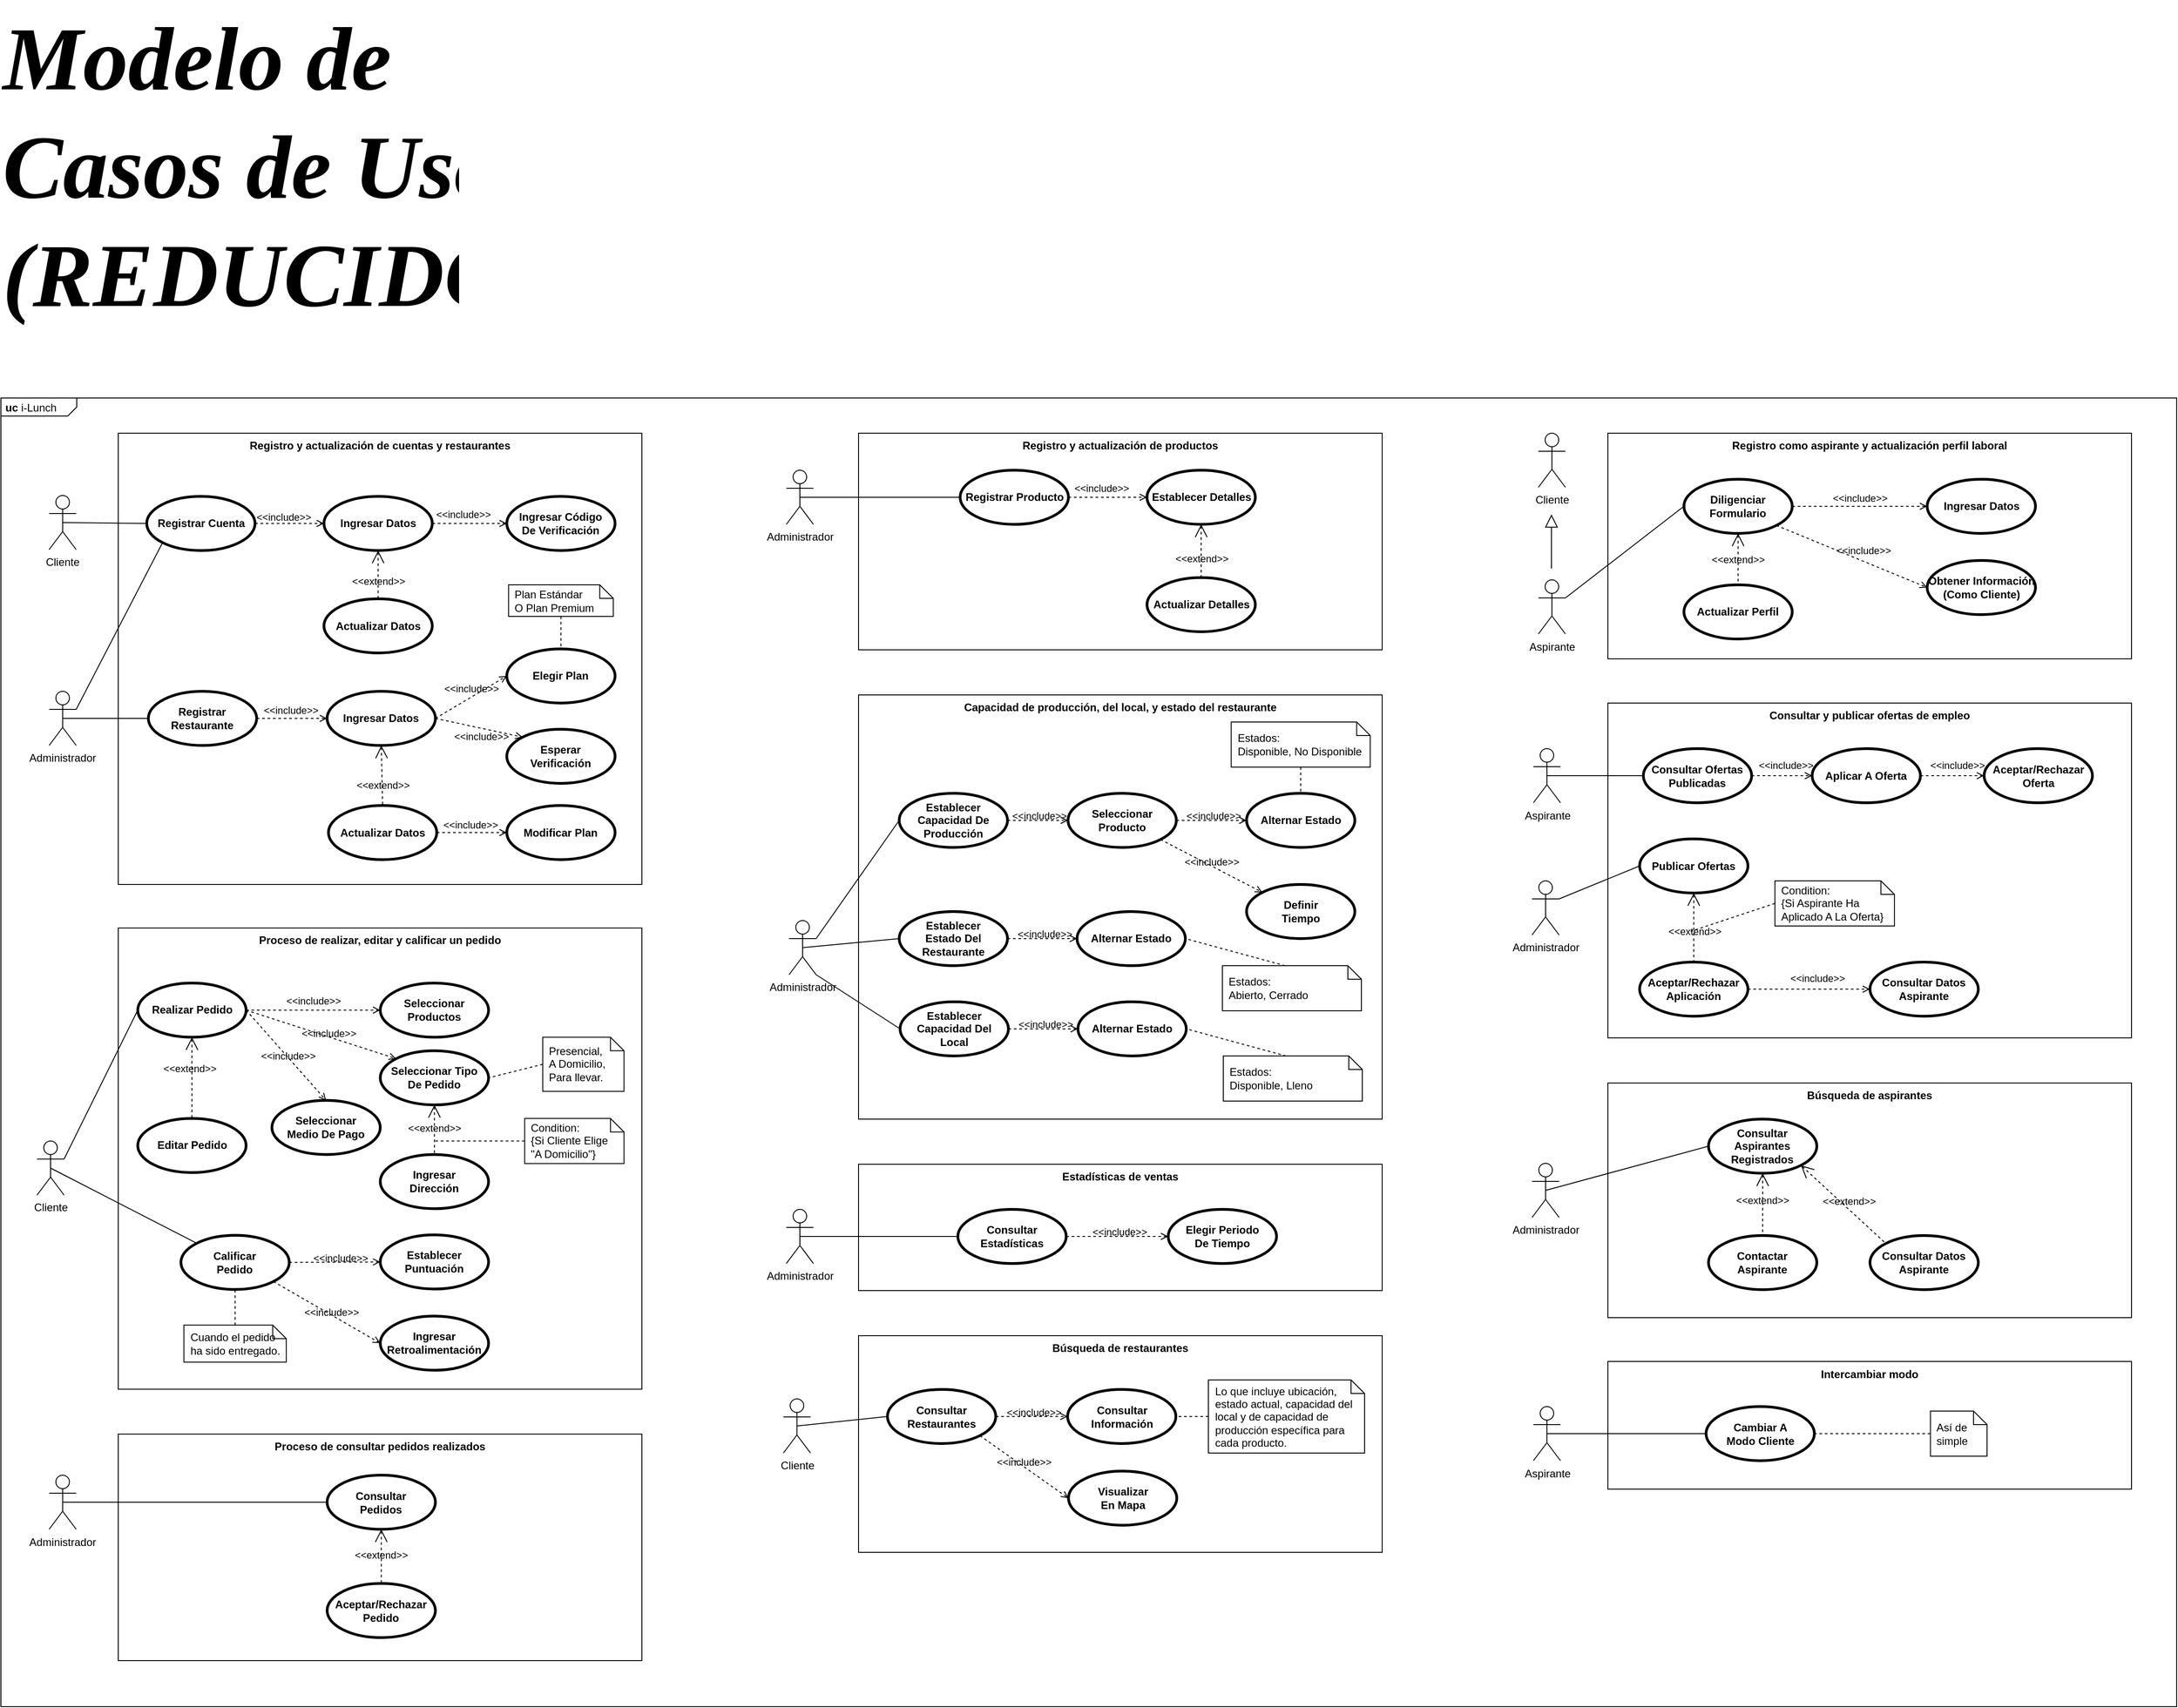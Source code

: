 <mxfile version="14.9.6" type="github">
  <diagram id="1xsWs5C1Qi4gCplDLGIl" name="Page-1">
    <mxGraphModel dx="3325" dy="3357" grid="1" gridSize="10" guides="1" tooltips="1" connect="1" arrows="1" fold="1" page="1" pageScale="1" pageWidth="827" pageHeight="1169" math="0" shadow="0">
      <root>
        <mxCell id="0" />
        <mxCell id="1" parent="0" />
        <mxCell id="-RLH_IuoiYfBiZFLVVhZ-43" value="&lt;p style=&quot;margin: 0px ; margin-top: 4px ; margin-left: 5px ; text-align: left&quot;&gt;&lt;b&gt;uc&lt;/b&gt;&amp;nbsp;i-Lunch&lt;/p&gt;" style="html=1;shape=mxgraph.sysml.package;overflow=fill;labelX=84.57;align=left;spacingLeft=5;verticalAlign=top;spacingTop=-3;" parent="1" vertex="1">
          <mxGeometry x="880" y="-679" width="2410" height="1450" as="geometry" />
        </mxCell>
        <mxCell id="r5rehumyS8rX1PXewX2W-22" value="" style="edgeStyle=none;html=1;endArrow=none;rounded=0;labelBackgroundColor=none;dashed=1;exitX=0;exitY=0.5;entryX=1;entryY=0.5;entryDx=0;entryDy=0;exitDx=0;exitDy=0;exitPerimeter=0;" parent="1" edge="1">
          <mxGeometry relative="1" as="geometry">
            <mxPoint x="2203" y="-95" as="targetPoint" />
            <mxPoint x="2199" y="-190" as="sourcePoint" />
          </mxGeometry>
        </mxCell>
        <mxCell id="-RLH_IuoiYfBiZFLVVhZ-16" value="" style="edgeStyle=none;html=1;endArrow=none;rounded=0;labelBackgroundColor=none;dashed=1;exitX=0;exitY=0.5;entryX=1;entryY=0;entryDx=0;entryDy=0;exitDx=0;exitDy=0;exitPerimeter=0;" parent="1" edge="1">
          <mxGeometry relative="1" as="geometry">
            <mxPoint x="3077.426" y="313.787" as="targetPoint" />
          </mxGeometry>
        </mxCell>
        <mxCell id="-RLH_IuoiYfBiZFLVVhZ-44" value="Registro y actualización de cuentas y restaurantes" style="shape=rect;html=1;verticalAlign=top;fontStyle=1;whiteSpace=wrap;align=center;" parent="1" vertex="1">
          <mxGeometry x="1010" y="-640" width="580" height="500" as="geometry" />
        </mxCell>
        <mxCell id="-RLH_IuoiYfBiZFLVVhZ-45" value="Administrador" style="shape=umlActor;html=1;verticalLabelPosition=bottom;verticalAlign=top;align=center;" parent="1" vertex="1">
          <mxGeometry x="933.41" y="-354" width="30" height="60" as="geometry" />
        </mxCell>
        <mxCell id="-RLH_IuoiYfBiZFLVVhZ-46" value="Registrar Cuenta" style="shape=ellipse;html=1;strokeWidth=3;fontStyle=1;whiteSpace=wrap;align=center;perimeter=ellipsePerimeter;" parent="1" vertex="1">
          <mxGeometry x="1041.5" y="-570" width="120" height="60" as="geometry" />
        </mxCell>
        <mxCell id="-RLH_IuoiYfBiZFLVVhZ-47" value="" style="edgeStyle=none;html=1;endArrow=none;verticalAlign=bottom;exitX=0;exitY=1;exitDx=0;exitDy=0;entryX=1;entryY=0.333;entryDx=0;entryDy=0;entryPerimeter=0;" parent="1" source="-RLH_IuoiYfBiZFLVVhZ-46" target="-RLH_IuoiYfBiZFLVVhZ-45" edge="1">
          <mxGeometry width="160" relative="1" as="geometry">
            <mxPoint x="1179.91" y="-450" as="sourcePoint" />
            <mxPoint x="1339.91" y="-450" as="targetPoint" />
          </mxGeometry>
        </mxCell>
        <mxCell id="-RLH_IuoiYfBiZFLVVhZ-48" value="Ingresar Datos" style="shape=ellipse;html=1;strokeWidth=3;fontStyle=1;whiteSpace=wrap;align=center;perimeter=ellipsePerimeter;" parent="1" vertex="1">
          <mxGeometry x="1237.82" y="-570" width="120" height="60" as="geometry" />
        </mxCell>
        <mxCell id="-RLH_IuoiYfBiZFLVVhZ-64" value="Registrar&lt;br&gt;Restaurante" style="shape=ellipse;html=1;strokeWidth=3;fontStyle=1;whiteSpace=wrap;align=center;perimeter=ellipsePerimeter;" parent="1" vertex="1">
          <mxGeometry x="1043.32" y="-354" width="120" height="60" as="geometry" />
        </mxCell>
        <mxCell id="-RLH_IuoiYfBiZFLVVhZ-81" value="Esperar&lt;br&gt;Verificación" style="shape=ellipse;html=1;strokeWidth=3;fontStyle=1;whiteSpace=wrap;align=center;perimeter=ellipsePerimeter;" parent="1" vertex="1">
          <mxGeometry x="1440.32" y="-312" width="120" height="60" as="geometry" />
        </mxCell>
        <mxCell id="pjJrgI3MQ-hdJMZlSKrB-2" value="&amp;lt;&amp;lt;include&amp;gt;&amp;gt;" style="edgeStyle=none;html=1;endArrow=open;verticalAlign=bottom;dashed=1;labelBackgroundColor=none;entryX=0;entryY=0;entryDx=0;entryDy=0;exitX=1;exitY=0.5;exitDx=0;exitDy=0;" parent="1" source="pjJrgI3MQ-hdJMZlSKrB-65" target="-RLH_IuoiYfBiZFLVVhZ-81" edge="1">
          <mxGeometry x="0.137" y="-18" width="160" relative="1" as="geometry">
            <mxPoint x="1295.94" y="-244" as="sourcePoint" />
            <mxPoint x="1546.32" y="-354" as="targetPoint" />
            <mxPoint as="offset" />
          </mxGeometry>
        </mxCell>
        <mxCell id="pjJrgI3MQ-hdJMZlSKrB-54" value="Ingresar Código&lt;br&gt;De Verificación" style="shape=ellipse;html=1;strokeWidth=3;fontStyle=1;whiteSpace=wrap;align=center;perimeter=ellipsePerimeter;" parent="1" vertex="1">
          <mxGeometry x="1440.32" y="-570" width="120" height="60" as="geometry" />
        </mxCell>
        <mxCell id="pjJrgI3MQ-hdJMZlSKrB-57" value="&amp;lt;&amp;lt;include&amp;gt;&amp;gt;" style="edgeStyle=none;html=1;endArrow=open;verticalAlign=bottom;dashed=1;labelBackgroundColor=none;entryX=0;entryY=0.5;entryDx=0;entryDy=0;exitX=1;exitY=0.5;exitDx=0;exitDy=0;" parent="1" source="-RLH_IuoiYfBiZFLVVhZ-48" target="pjJrgI3MQ-hdJMZlSKrB-54" edge="1">
          <mxGeometry x="-0.175" y="1" width="160" relative="1" as="geometry">
            <mxPoint x="1272.32" y="-441.5" as="sourcePoint" />
            <mxPoint x="1469.7" y="-497.5" as="targetPoint" />
            <mxPoint as="offset" />
          </mxGeometry>
        </mxCell>
        <mxCell id="pjJrgI3MQ-hdJMZlSKrB-58" value="&amp;lt;&amp;lt;include&amp;gt;&amp;gt;" style="edgeStyle=none;html=1;endArrow=open;verticalAlign=bottom;dashed=1;labelBackgroundColor=none;exitX=1;exitY=0.5;exitDx=0;exitDy=0;entryX=0;entryY=0.5;entryDx=0;entryDy=0;" parent="1" source="-RLH_IuoiYfBiZFLVVhZ-46" target="-RLH_IuoiYfBiZFLVVhZ-48" edge="1">
          <mxGeometry x="-0.169" y="-2" width="160" relative="1" as="geometry">
            <mxPoint x="1309.7" y="-497.5" as="sourcePoint" />
            <mxPoint x="1236.32" y="-539.5" as="targetPoint" />
            <mxPoint as="offset" />
          </mxGeometry>
        </mxCell>
        <mxCell id="pjJrgI3MQ-hdJMZlSKrB-65" value="Ingresar Datos" style="shape=ellipse;html=1;strokeWidth=3;fontStyle=1;whiteSpace=wrap;align=center;perimeter=ellipsePerimeter;" parent="1" vertex="1">
          <mxGeometry x="1241.32" y="-354" width="120" height="60" as="geometry" />
        </mxCell>
        <mxCell id="pjJrgI3MQ-hdJMZlSKrB-70" value="&amp;lt;&amp;lt;include&amp;gt;&amp;gt;" style="edgeStyle=none;html=1;endArrow=open;verticalAlign=bottom;dashed=1;labelBackgroundColor=none;entryX=0;entryY=0.5;entryDx=0;entryDy=0;exitX=1;exitY=0.5;exitDx=0;exitDy=0;" parent="1" source="-RLH_IuoiYfBiZFLVVhZ-64" target="pjJrgI3MQ-hdJMZlSKrB-65" edge="1">
          <mxGeometry x="-0.026" width="160" relative="1" as="geometry">
            <mxPoint x="1230.32" y="-314" as="sourcePoint" />
            <mxPoint x="1390.32" y="-314" as="targetPoint" />
            <mxPoint as="offset" />
          </mxGeometry>
        </mxCell>
        <mxCell id="pjJrgI3MQ-hdJMZlSKrB-75" value="Cliente" style="shape=umlActor;html=1;verticalLabelPosition=bottom;verticalAlign=top;align=center;" parent="1" vertex="1">
          <mxGeometry x="933.41" y="-571" width="30" height="60" as="geometry" />
        </mxCell>
        <mxCell id="pjJrgI3MQ-hdJMZlSKrB-76" value="" style="edgeStyle=none;html=1;endArrow=none;verticalAlign=bottom;exitX=0.5;exitY=0.5;exitDx=0;exitDy=0;exitPerimeter=0;entryX=0;entryY=0.5;entryDx=0;entryDy=0;" parent="1" source="pjJrgI3MQ-hdJMZlSKrB-75" target="-RLH_IuoiYfBiZFLVVhZ-46" edge="1">
          <mxGeometry width="160" relative="1" as="geometry">
            <mxPoint x="1139.91" y="-675" as="sourcePoint" />
            <mxPoint x="1299.91" y="-675" as="targetPoint" />
          </mxGeometry>
        </mxCell>
        <mxCell id="FCWuMlHsNswgLRa9BoQ1-27" value="Elegir Plan" style="shape=ellipse;html=1;strokeWidth=3;fontStyle=1;whiteSpace=wrap;align=center;perimeter=ellipsePerimeter;" parent="1" vertex="1">
          <mxGeometry x="1440.32" y="-401" width="120" height="60" as="geometry" />
        </mxCell>
        <mxCell id="FCWuMlHsNswgLRa9BoQ1-28" value="&amp;lt;&amp;lt;include&amp;gt;&amp;gt;" style="edgeStyle=none;html=1;endArrow=open;verticalAlign=bottom;dashed=1;labelBackgroundColor=none;entryX=0;entryY=0.5;entryDx=0;entryDy=0;exitX=1;exitY=0.5;exitDx=0;exitDy=0;" parent="1" source="pjJrgI3MQ-hdJMZlSKrB-65" target="FCWuMlHsNswgLRa9BoQ1-27" edge="1">
          <mxGeometry x="0.013" width="160" relative="1" as="geometry">
            <mxPoint x="1103.32" y="-354" as="sourcePoint" />
            <mxPoint x="1270.476" y="-387.998" as="targetPoint" />
            <mxPoint as="offset" />
          </mxGeometry>
        </mxCell>
        <mxCell id="FCWuMlHsNswgLRa9BoQ1-84" value="Modelo de&lt;br&gt;Casos de Uso &lt;br&gt;(REDUCIDO)" style="text;html=1;align=left;verticalAlign=middle;resizable=0;points=[];autosize=1;strokeColor=none;fontStyle=3;fontFamily=Times New Roman;fontSize=100;horizontal=1;spacing=2;" parent="1" vertex="1">
          <mxGeometry x="880" y="-1120" width="610" height="370" as="geometry" />
        </mxCell>
        <mxCell id="epIXWnxTeOUilMLV-6y4-1" value="Actualizar Datos" style="shape=ellipse;html=1;strokeWidth=3;fontStyle=1;whiteSpace=wrap;align=center;perimeter=ellipsePerimeter;" parent="1" vertex="1">
          <mxGeometry x="1237.82" y="-456.5" width="120" height="60" as="geometry" />
        </mxCell>
        <mxCell id="epIXWnxTeOUilMLV-6y4-2" value="&amp;lt;&amp;lt;extend&amp;gt;&amp;gt;" style="edgeStyle=none;html=1;startArrow=open;endArrow=none;startSize=12;verticalAlign=bottom;dashed=1;labelBackgroundColor=none;entryX=0.5;entryY=0;entryDx=0;entryDy=0;exitX=0.5;exitY=1;exitDx=0;exitDy=0;" parent="1" source="-RLH_IuoiYfBiZFLVVhZ-48" target="epIXWnxTeOUilMLV-6y4-1" edge="1">
          <mxGeometry x="0.589" width="160" relative="1" as="geometry">
            <mxPoint x="2173.32" y="-537.5" as="sourcePoint" />
            <mxPoint x="2173.32" y="-472.5" as="targetPoint" />
            <mxPoint as="offset" />
          </mxGeometry>
        </mxCell>
        <mxCell id="epIXWnxTeOUilMLV-6y4-4" value="" style="edgeStyle=none;html=1;endArrow=none;verticalAlign=bottom;exitX=0;exitY=0.5;exitDx=0;exitDy=0;entryX=0.5;entryY=0.5;entryDx=0;entryDy=0;entryPerimeter=0;" parent="1" source="-RLH_IuoiYfBiZFLVVhZ-64" target="-RLH_IuoiYfBiZFLVVhZ-45" edge="1">
          <mxGeometry width="160" relative="1" as="geometry">
            <mxPoint x="1075.746" y="-688.998" as="sourcePoint" />
            <mxPoint x="953.41" y="-578.5" as="targetPoint" />
          </mxGeometry>
        </mxCell>
        <mxCell id="epIXWnxTeOUilMLV-6y4-5" value="Actualizar Datos" style="shape=ellipse;html=1;strokeWidth=3;fontStyle=1;whiteSpace=wrap;align=center;perimeter=ellipsePerimeter;" parent="1" vertex="1">
          <mxGeometry x="1242.82" y="-227.5" width="120" height="60" as="geometry" />
        </mxCell>
        <mxCell id="epIXWnxTeOUilMLV-6y4-6" value="&amp;lt;&amp;lt;extend&amp;gt;&amp;gt;" style="edgeStyle=none;html=1;startArrow=open;endArrow=none;startSize=12;verticalAlign=bottom;dashed=1;labelBackgroundColor=none;entryX=0.5;entryY=0;entryDx=0;entryDy=0;exitX=0.5;exitY=1;exitDx=0;exitDy=0;" parent="1" source="pjJrgI3MQ-hdJMZlSKrB-65" target="epIXWnxTeOUilMLV-6y4-5" edge="1">
          <mxGeometry x="0.589" width="160" relative="1" as="geometry">
            <mxPoint x="1301.32" y="-294" as="sourcePoint" />
            <mxPoint x="2178.32" y="-243.5" as="targetPoint" />
            <mxPoint as="offset" />
          </mxGeometry>
        </mxCell>
        <mxCell id="epIXWnxTeOUilMLV-6y4-8" value="Modificar Plan" style="shape=ellipse;html=1;strokeWidth=3;fontStyle=1;whiteSpace=wrap;align=center;perimeter=ellipsePerimeter;" parent="1" vertex="1">
          <mxGeometry x="1440.32" y="-227.5" width="120" height="60" as="geometry" />
        </mxCell>
        <mxCell id="epIXWnxTeOUilMLV-6y4-10" value="&amp;lt;&amp;lt;include&amp;gt;&amp;gt;" style="edgeStyle=none;html=1;endArrow=open;verticalAlign=bottom;dashed=1;labelBackgroundColor=none;entryX=0;entryY=0.5;entryDx=0;entryDy=0;exitX=1;exitY=0.5;exitDx=0;exitDy=0;" parent="1" source="epIXWnxTeOUilMLV-6y4-5" target="epIXWnxTeOUilMLV-6y4-8" edge="1">
          <mxGeometry x="-0.026" width="160" relative="1" as="geometry">
            <mxPoint x="1173.32" y="-314" as="sourcePoint" />
            <mxPoint x="1251.32" y="-314" as="targetPoint" />
            <mxPoint as="offset" />
          </mxGeometry>
        </mxCell>
        <mxCell id="epIXWnxTeOUilMLV-6y4-11" value="Plan Estándar&#xa;O Plan Premium" style="shape=note;size=15;spacingLeft=5;align=left;whiteSpace=wrap;" parent="1" vertex="1">
          <mxGeometry x="1442.32" y="-472" width="116" height="35" as="geometry" />
        </mxCell>
        <mxCell id="epIXWnxTeOUilMLV-6y4-12" value="" style="edgeStyle=none;html=1;endArrow=none;rounded=0;labelBackgroundColor=none;dashed=1;exitX=0.5;exitY=1;entryX=0.5;entryY=0;entryDx=0;entryDy=0;exitDx=0;exitDy=0;exitPerimeter=0;" parent="1" source="epIXWnxTeOUilMLV-6y4-11" target="FCWuMlHsNswgLRa9BoQ1-27" edge="1">
          <mxGeometry relative="1" as="geometry">
            <mxPoint x="1629.32" y="-465" as="targetPoint" />
            <mxPoint x="1822.32" y="-256" as="sourcePoint" />
          </mxGeometry>
        </mxCell>
        <mxCell id="r5rehumyS8rX1PXewX2W-2" value="Registro y actualización de productos" style="shape=rect;html=1;verticalAlign=top;fontStyle=1;whiteSpace=wrap;align=center;" parent="1" vertex="1">
          <mxGeometry x="1830" y="-640" width="580" height="240" as="geometry" />
        </mxCell>
        <mxCell id="r5rehumyS8rX1PXewX2W-3" value="Administrador" style="shape=umlActor;html=1;verticalLabelPosition=bottom;verticalAlign=top;align=center;" parent="1" vertex="1">
          <mxGeometry x="1750" y="-599" width="30" height="60" as="geometry" />
        </mxCell>
        <mxCell id="r5rehumyS8rX1PXewX2W-4" value="Registrar Producto" style="shape=ellipse;html=1;strokeWidth=3;fontStyle=1;whiteSpace=wrap;align=center;perimeter=ellipsePerimeter;" parent="1" vertex="1">
          <mxGeometry x="1942.5" y="-599" width="120" height="60" as="geometry" />
        </mxCell>
        <mxCell id="r5rehumyS8rX1PXewX2W-5" value="" style="edgeStyle=none;html=1;endArrow=none;verticalAlign=bottom;exitX=0;exitY=0.5;exitDx=0;exitDy=0;entryX=0.5;entryY=0.5;entryDx=0;entryDy=0;entryPerimeter=0;" parent="1" source="r5rehumyS8rX1PXewX2W-4" target="r5rehumyS8rX1PXewX2W-3" edge="1">
          <mxGeometry width="160" relative="1" as="geometry">
            <mxPoint x="1940" y="-450" as="sourcePoint" />
            <mxPoint x="2100" y="-450" as="targetPoint" />
          </mxGeometry>
        </mxCell>
        <mxCell id="r5rehumyS8rX1PXewX2W-6" value="Establecer Detalles" style="shape=ellipse;html=1;strokeWidth=3;fontStyle=1;whiteSpace=wrap;align=center;perimeter=ellipsePerimeter;" parent="1" vertex="1">
          <mxGeometry x="2149.5" y="-599" width="120" height="60" as="geometry" />
        </mxCell>
        <mxCell id="FCWuMlHsNswgLRa9BoQ1-76" value="Actualizar Detalles" style="shape=ellipse;html=1;strokeWidth=3;fontStyle=1;whiteSpace=wrap;align=center;perimeter=ellipsePerimeter;" parent="1" vertex="1">
          <mxGeometry x="2149.5" y="-480" width="120" height="60" as="geometry" />
        </mxCell>
        <mxCell id="ADFjXsN6Q-H2SL8xFP1V-1" value="&amp;lt;&amp;lt;include&amp;gt;&amp;gt;" style="edgeStyle=none;html=1;endArrow=open;verticalAlign=bottom;dashed=1;labelBackgroundColor=none;entryX=0;entryY=0.5;entryDx=0;entryDy=0;exitX=1;exitY=0.5;exitDx=0;exitDy=0;" parent="1" source="r5rehumyS8rX1PXewX2W-4" target="r5rehumyS8rX1PXewX2W-6" edge="1">
          <mxGeometry x="-0.175" y="1" width="160" relative="1" as="geometry">
            <mxPoint x="1999.5" y="-526.43" as="sourcePoint" />
            <mxPoint x="2070.75" y="-526.43" as="targetPoint" />
            <mxPoint as="offset" />
          </mxGeometry>
        </mxCell>
        <mxCell id="epIXWnxTeOUilMLV-6y4-15" value="&amp;lt;&amp;lt;extend&amp;gt;&amp;gt;" style="edgeStyle=none;html=1;startArrow=open;endArrow=none;startSize=12;verticalAlign=bottom;dashed=1;labelBackgroundColor=none;entryX=0.5;entryY=0;entryDx=0;entryDy=0;exitX=0.5;exitY=1;exitDx=0;exitDy=0;" parent="1" source="r5rehumyS8rX1PXewX2W-6" target="FCWuMlHsNswgLRa9BoQ1-76" edge="1">
          <mxGeometry x="0.589" width="160" relative="1" as="geometry">
            <mxPoint x="2209.5" y="-540" as="sourcePoint" />
            <mxPoint x="1382.0" y="-510" as="targetPoint" />
            <mxPoint as="offset" />
          </mxGeometry>
        </mxCell>
        <mxCell id="-RLH_IuoiYfBiZFLVVhZ-2" value="Proceso de consultar pedidos realizados" style="shape=rect;html=1;verticalAlign=top;fontStyle=1;whiteSpace=wrap;align=center;" parent="1" vertex="1">
          <mxGeometry x="1010" y="469" width="580" height="251" as="geometry" />
        </mxCell>
        <mxCell id="-RLH_IuoiYfBiZFLVVhZ-3" value="Administrador" style="shape=umlActor;html=1;verticalLabelPosition=bottom;verticalAlign=top;align=center;" parent="1" vertex="1">
          <mxGeometry x="933.41" y="514.5" width="30" height="60" as="geometry" />
        </mxCell>
        <mxCell id="-RLH_IuoiYfBiZFLVVhZ-4" value="Consultar&lt;br&gt;Pedidos" style="shape=ellipse;html=1;strokeWidth=3;fontStyle=1;whiteSpace=wrap;align=center;perimeter=ellipsePerimeter;" parent="1" vertex="1">
          <mxGeometry x="1241.32" y="514.5" width="120" height="60" as="geometry" />
        </mxCell>
        <mxCell id="-RLH_IuoiYfBiZFLVVhZ-5" value="" style="edgeStyle=none;html=1;endArrow=none;verticalAlign=bottom;exitX=0;exitY=0.5;exitDx=0;exitDy=0;entryX=0.5;entryY=0.5;entryDx=0;entryDy=0;entryPerimeter=0;" parent="1" source="-RLH_IuoiYfBiZFLVVhZ-4" target="-RLH_IuoiYfBiZFLVVhZ-3" edge="1">
          <mxGeometry width="160" relative="1" as="geometry">
            <mxPoint x="1121.23" y="678.5" as="sourcePoint" />
            <mxPoint x="1281.23" y="678.5" as="targetPoint" />
          </mxGeometry>
        </mxCell>
        <mxCell id="-RLH_IuoiYfBiZFLVVhZ-85" value="Proceso de realizar, editar y calificar un pedido" style="shape=rect;html=1;verticalAlign=top;fontStyle=1;whiteSpace=wrap;align=center;" parent="1" vertex="1">
          <mxGeometry x="1010" y="-91.75" width="580" height="511" as="geometry" />
        </mxCell>
        <mxCell id="-RLH_IuoiYfBiZFLVVhZ-86" value="Cliente" style="shape=umlActor;html=1;verticalLabelPosition=bottom;verticalAlign=top;align=center;" parent="1" vertex="1">
          <mxGeometry x="920" y="144.25" width="30" height="60" as="geometry" />
        </mxCell>
        <mxCell id="-RLH_IuoiYfBiZFLVVhZ-88" value="" style="edgeStyle=none;html=1;endArrow=none;verticalAlign=bottom;exitX=1;exitY=0.333;exitDx=0;exitDy=0;exitPerimeter=0;entryX=0;entryY=0.5;entryDx=0;entryDy=0;" parent="1" source="-RLH_IuoiYfBiZFLVVhZ-86" target="-RLH_IuoiYfBiZFLVVhZ-90" edge="1">
          <mxGeometry width="160" relative="1" as="geometry">
            <mxPoint x="1148" y="119.25" as="sourcePoint" />
            <mxPoint x="1024.41" y="-37.25" as="targetPoint" />
          </mxGeometry>
        </mxCell>
        <mxCell id="-RLH_IuoiYfBiZFLVVhZ-90" value="Realizar Pedido" style="shape=ellipse;html=1;strokeWidth=3;fontStyle=1;whiteSpace=wrap;align=center;perimeter=ellipsePerimeter;" parent="1" vertex="1">
          <mxGeometry x="1031.61" y="-30.75" width="120" height="60" as="geometry" />
        </mxCell>
        <mxCell id="-RLH_IuoiYfBiZFLVVhZ-96" value="Seleccionar&lt;br&gt;Medio De Pago" style="shape=ellipse;html=1;strokeWidth=3;fontStyle=1;whiteSpace=wrap;align=center;perimeter=ellipsePerimeter;" parent="1" vertex="1">
          <mxGeometry x="1180.2" y="99.25" width="120" height="60" as="geometry" />
        </mxCell>
        <mxCell id="-RLH_IuoiYfBiZFLVVhZ-104" value="Seleccionar Tipo&lt;br&gt;De Pedido" style="shape=ellipse;html=1;strokeWidth=3;fontStyle=1;whiteSpace=wrap;align=center;perimeter=ellipsePerimeter;" parent="1" vertex="1">
          <mxGeometry x="1300.2" y="44.25" width="120" height="60" as="geometry" />
        </mxCell>
        <mxCell id="-RLH_IuoiYfBiZFLVVhZ-108" value="Presencial, &#xa;A Domicilio, Para llevar." style="shape=note;size=15;spacingLeft=5;align=left;whiteSpace=wrap;" parent="1" vertex="1">
          <mxGeometry x="1480.2" y="29.25" width="90" height="60" as="geometry" />
        </mxCell>
        <mxCell id="-RLH_IuoiYfBiZFLVVhZ-110" value="" style="edgeStyle=none;html=1;endArrow=none;rounded=0;labelBackgroundColor=none;dashed=1;entryX=1;entryY=0.5;entryDx=0;entryDy=0;exitX=0;exitY=0.5;exitDx=0;exitDy=0;exitPerimeter=0;" parent="1" source="-RLH_IuoiYfBiZFLVVhZ-108" target="-RLH_IuoiYfBiZFLVVhZ-104" edge="1">
          <mxGeometry relative="1" as="geometry">
            <mxPoint x="1258.61" y="-96.25" as="targetPoint" />
            <mxPoint x="1482.2" y="47.5" as="sourcePoint" />
          </mxGeometry>
        </mxCell>
        <mxCell id="-RLH_IuoiYfBiZFLVVhZ-115" value="Ingresar&lt;br&gt;Dirección" style="shape=ellipse;html=1;strokeWidth=3;fontStyle=1;whiteSpace=wrap;align=center;perimeter=ellipsePerimeter;" parent="1" vertex="1">
          <mxGeometry x="1300.2" y="159.25" width="120" height="60" as="geometry" />
        </mxCell>
        <mxCell id="ADFjXsN6Q-H2SL8xFP1V-9" value="&amp;lt;&amp;lt;include&amp;gt;&amp;gt;" style="edgeStyle=none;html=1;endArrow=open;verticalAlign=bottom;dashed=1;labelBackgroundColor=none;exitX=1;exitY=0.5;exitDx=0;exitDy=0;entryX=0.5;entryY=0;entryDx=0;entryDy=0;" parent="1" source="-RLH_IuoiYfBiZFLVVhZ-90" target="-RLH_IuoiYfBiZFLVVhZ-96" edge="1">
          <mxGeometry x="0.12" y="-5" width="160" relative="1" as="geometry">
            <mxPoint x="1096.02" y="109.25" as="sourcePoint" />
            <mxPoint x="1211.61" y="85.75" as="targetPoint" />
            <mxPoint as="offset" />
          </mxGeometry>
        </mxCell>
        <mxCell id="ADFjXsN6Q-H2SL8xFP1V-11" value="&amp;lt;&amp;lt;include&amp;gt;&amp;gt;" style="edgeStyle=none;html=1;endArrow=open;verticalAlign=bottom;dashed=1;labelBackgroundColor=none;entryX=0;entryY=0;entryDx=0;entryDy=0;exitX=1;exitY=0.5;exitDx=0;exitDy=0;" parent="1" source="-RLH_IuoiYfBiZFLVVhZ-90" target="-RLH_IuoiYfBiZFLVVhZ-104" edge="1">
          <mxGeometry x="0.12" y="-5" width="160" relative="1" as="geometry">
            <mxPoint x="1150.2" y="-0.75" as="sourcePoint" />
            <mxPoint x="988.594" y="7.963" as="targetPoint" />
            <mxPoint as="offset" />
          </mxGeometry>
        </mxCell>
        <mxCell id="ADFjXsN6Q-H2SL8xFP1V-12" value="&amp;lt;&amp;lt;extend&amp;gt;&amp;gt;" style="edgeStyle=none;html=1;startArrow=open;endArrow=none;startSize=12;verticalAlign=bottom;dashed=1;labelBackgroundColor=none;entryX=0.5;entryY=0;entryDx=0;entryDy=0;exitX=0.5;exitY=1;exitDx=0;exitDy=0;" parent="1" source="-RLH_IuoiYfBiZFLVVhZ-104" target="-RLH_IuoiYfBiZFLVVhZ-115" edge="1">
          <mxGeometry x="0.313" width="160" relative="1" as="geometry">
            <mxPoint x="1242.61" y="153.75" as="sourcePoint" />
            <mxPoint x="469.61" y="240.5" as="targetPoint" />
            <mxPoint y="-1" as="offset" />
          </mxGeometry>
        </mxCell>
        <mxCell id="ADFjXsN6Q-H2SL8xFP1V-13" value="Condition: &#xa;{Si Cliente Elige &#xa;&quot;A Domicilio&quot;}" style="shape=note;size=15;spacingLeft=5;align=left;whiteSpace=wrap;" parent="1" vertex="1">
          <mxGeometry x="1460.2" y="119.25" width="110" height="50" as="geometry" />
        </mxCell>
        <mxCell id="ADFjXsN6Q-H2SL8xFP1V-14" value="" style="edgeStyle=none;html=1;endArrow=none;rounded=0;labelBackgroundColor=none;dashed=1;exitX=0;exitY=0.5;exitDx=0;exitDy=0;exitPerimeter=0;" parent="1" source="ADFjXsN6Q-H2SL8xFP1V-13" edge="1">
          <mxGeometry relative="1" as="geometry">
            <mxPoint x="1360.2" y="144.25" as="targetPoint" />
          </mxGeometry>
        </mxCell>
        <mxCell id="ADFjXsN6Q-H2SL8xFP1V-15" value="&amp;lt;&amp;lt;include&amp;gt;&amp;gt;" style="edgeStyle=none;html=1;endArrow=open;verticalAlign=bottom;dashed=1;labelBackgroundColor=none;entryX=0;entryY=0.5;entryDx=0;entryDy=0;exitX=1;exitY=0.5;exitDx=0;exitDy=0;" parent="1" source="-RLH_IuoiYfBiZFLVVhZ-90" target="ADFjXsN6Q-H2SL8xFP1V-16" edge="1">
          <mxGeometry x="0.0" width="160" relative="1" as="geometry">
            <mxPoint x="958.446" y="-11.963" as="sourcePoint" />
            <mxPoint x="1007.594" y="-48.537" as="targetPoint" />
            <mxPoint y="-1" as="offset" />
          </mxGeometry>
        </mxCell>
        <mxCell id="ADFjXsN6Q-H2SL8xFP1V-16" value="Seleccionar&lt;br&gt;Productos" style="shape=ellipse;html=1;strokeWidth=3;fontStyle=1;whiteSpace=wrap;align=center;perimeter=ellipsePerimeter;" parent="1" vertex="1">
          <mxGeometry x="1300.2" y="-30.75" width="120" height="60" as="geometry" />
        </mxCell>
        <mxCell id="ADFjXsN6Q-H2SL8xFP1V-54" value="Aceptar/Rechazar&lt;br&gt;Pedido" style="shape=ellipse;html=1;strokeWidth=3;fontStyle=1;whiteSpace=wrap;align=center;perimeter=ellipsePerimeter;" parent="1" vertex="1">
          <mxGeometry x="1241.32" y="634.5" width="120" height="60" as="geometry" />
        </mxCell>
        <mxCell id="ADFjXsN6Q-H2SL8xFP1V-55" value="&amp;lt;&amp;lt;extend&amp;gt;&amp;gt;" style="edgeStyle=none;html=1;startArrow=open;endArrow=none;startSize=12;verticalAlign=bottom;dashed=1;labelBackgroundColor=none;entryX=0.5;entryY=0;entryDx=0;entryDy=0;exitX=0.5;exitY=1;exitDx=0;exitDy=0;" parent="1" source="-RLH_IuoiYfBiZFLVVhZ-4" target="ADFjXsN6Q-H2SL8xFP1V-54" edge="1">
          <mxGeometry x="0.231" width="160" relative="1" as="geometry">
            <mxPoint x="1434.73" y="573" as="sourcePoint" />
            <mxPoint x="1477.73" y="224" as="targetPoint" />
            <mxPoint as="offset" />
          </mxGeometry>
        </mxCell>
        <mxCell id="ADFjXsN6Q-H2SL8xFP1V-58" value="Capacidad de producción, del local, y estado del restaurante" style="shape=rect;html=1;verticalAlign=top;fontStyle=1;whiteSpace=wrap;align=center;" parent="1" vertex="1">
          <mxGeometry x="1830" y="-350" width="580" height="470" as="geometry" />
        </mxCell>
        <mxCell id="ADFjXsN6Q-H2SL8xFP1V-59" value="Administrador" style="shape=umlActor;html=1;verticalLabelPosition=bottom;verticalAlign=top;align=center;" parent="1" vertex="1">
          <mxGeometry x="1753" y="-100" width="30" height="60" as="geometry" />
        </mxCell>
        <mxCell id="ADFjXsN6Q-H2SL8xFP1V-60" value="Establecer&lt;br&gt;Capacidad De&lt;br&gt;Producción" style="shape=ellipse;html=1;strokeWidth=3;fontStyle=1;whiteSpace=wrap;align=center;perimeter=ellipsePerimeter;" parent="1" vertex="1">
          <mxGeometry x="1875" y="-241" width="120" height="60" as="geometry" />
        </mxCell>
        <mxCell id="ADFjXsN6Q-H2SL8xFP1V-61" value="" style="edgeStyle=none;html=1;endArrow=none;verticalAlign=bottom;exitX=0;exitY=0.5;exitDx=0;exitDy=0;entryX=1;entryY=0.333;entryDx=0;entryDy=0;entryPerimeter=0;" parent="1" source="ADFjXsN6Q-H2SL8xFP1V-60" target="ADFjXsN6Q-H2SL8xFP1V-59" edge="1">
          <mxGeometry width="160" relative="1" as="geometry">
            <mxPoint x="1943" y="-129" as="sourcePoint" />
            <mxPoint x="2103" y="-129" as="targetPoint" />
          </mxGeometry>
        </mxCell>
        <mxCell id="ADFjXsN6Q-H2SL8xFP1V-62" value="Seleccionar&lt;br&gt;Producto" style="shape=ellipse;html=1;strokeWidth=3;fontStyle=1;whiteSpace=wrap;align=center;perimeter=ellipsePerimeter;" parent="1" vertex="1">
          <mxGeometry x="2062" y="-241" width="120" height="60" as="geometry" />
        </mxCell>
        <mxCell id="ADFjXsN6Q-H2SL8xFP1V-63" value="&amp;lt;&amp;lt;include&amp;gt;&amp;gt;" style="edgeStyle=none;html=1;endArrow=open;verticalAlign=bottom;dashed=1;labelBackgroundColor=none;exitX=1;exitY=0.5;exitDx=0;exitDy=0;entryX=0;entryY=0.5;entryDx=0;entryDy=0;" parent="1" source="ADFjXsN6Q-H2SL8xFP1V-60" target="ADFjXsN6Q-H2SL8xFP1V-62" edge="1">
          <mxGeometry x="0.022" y="-4" width="160" relative="1" as="geometry">
            <mxPoint x="1987.426" y="-479.787" as="sourcePoint" />
            <mxPoint x="2058" y="-450.0" as="targetPoint" />
            <mxPoint x="1" as="offset" />
          </mxGeometry>
        </mxCell>
        <mxCell id="ADFjXsN6Q-H2SL8xFP1V-64" value="Definir&lt;br&gt;Tiempo" style="shape=ellipse;html=1;strokeWidth=3;fontStyle=1;whiteSpace=wrap;align=center;perimeter=ellipsePerimeter;" parent="1" vertex="1">
          <mxGeometry x="2259.75" y="-140" width="120" height="60" as="geometry" />
        </mxCell>
        <mxCell id="ADFjXsN6Q-H2SL8xFP1V-65" value="&amp;lt;&amp;lt;include&amp;gt;&amp;gt;" style="edgeStyle=none;html=1;endArrow=open;verticalAlign=bottom;dashed=1;labelBackgroundColor=none;exitX=1;exitY=1;exitDx=0;exitDy=0;entryX=0;entryY=0;entryDx=0;entryDy=0;" parent="1" source="ADFjXsN6Q-H2SL8xFP1V-62" target="ADFjXsN6Q-H2SL8xFP1V-64" edge="1">
          <mxGeometry x="0.022" y="-4" width="160" relative="1" as="geometry">
            <mxPoint x="1987.426" y="-479.787" as="sourcePoint" />
            <mxPoint x="2058" y="-450.0" as="targetPoint" />
            <mxPoint x="1" as="offset" />
          </mxGeometry>
        </mxCell>
        <mxCell id="ADFjXsN6Q-H2SL8xFP1V-66" value="Alternar Estado" style="shape=ellipse;html=1;strokeWidth=3;fontStyle=1;whiteSpace=wrap;align=center;perimeter=ellipsePerimeter;" parent="1" vertex="1">
          <mxGeometry x="2259.75" y="-241" width="120" height="60" as="geometry" />
        </mxCell>
        <mxCell id="ADFjXsN6Q-H2SL8xFP1V-67" value="&amp;lt;&amp;lt;include&amp;gt;&amp;gt;" style="edgeStyle=none;html=1;endArrow=open;verticalAlign=bottom;dashed=1;labelBackgroundColor=none;exitX=1;exitY=0.5;exitDx=0;exitDy=0;entryX=0;entryY=0.5;entryDx=0;entryDy=0;" parent="1" source="ADFjXsN6Q-H2SL8xFP1V-62" target="ADFjXsN6Q-H2SL8xFP1V-66" edge="1">
          <mxGeometry x="0.022" y="-4" width="160" relative="1" as="geometry">
            <mxPoint x="2005.0" y="-201" as="sourcePoint" />
            <mxPoint x="2072" y="-201" as="targetPoint" />
            <mxPoint x="1" as="offset" />
          </mxGeometry>
        </mxCell>
        <mxCell id="ADFjXsN6Q-H2SL8xFP1V-68" value="Estados:&#xa;Disponible, No Disponible" style="shape=note;size=15;spacingLeft=5;align=left;whiteSpace=wrap;" parent="1" vertex="1">
          <mxGeometry x="2242.75" y="-320" width="154" height="50" as="geometry" />
        </mxCell>
        <mxCell id="ADFjXsN6Q-H2SL8xFP1V-69" value="" style="edgeStyle=none;html=1;endArrow=none;rounded=0;labelBackgroundColor=none;dashed=1;exitX=0.5;exitY=1;entryX=0.5;entryY=0;entryDx=0;entryDy=0;exitDx=0;exitDy=0;exitPerimeter=0;" parent="1" source="ADFjXsN6Q-H2SL8xFP1V-68" target="ADFjXsN6Q-H2SL8xFP1V-66" edge="1">
          <mxGeometry relative="1" as="geometry">
            <mxPoint x="1820" y="-86" as="targetPoint" />
          </mxGeometry>
        </mxCell>
        <mxCell id="ADFjXsN6Q-H2SL8xFP1V-72" value="Establecer&lt;br&gt;Capacidad Del&lt;br&gt;Local" style="shape=ellipse;html=1;strokeWidth=3;fontStyle=1;whiteSpace=wrap;align=center;perimeter=ellipsePerimeter;" parent="1" vertex="1">
          <mxGeometry x="1876" y="-10" width="120" height="60" as="geometry" />
        </mxCell>
        <mxCell id="ADFjXsN6Q-H2SL8xFP1V-73" value="" style="edgeStyle=none;html=1;endArrow=none;verticalAlign=bottom;exitX=0;exitY=0.5;exitDx=0;exitDy=0;entryX=1;entryY=1;entryDx=0;entryDy=0;entryPerimeter=0;" parent="1" source="ADFjXsN6Q-H2SL8xFP1V-72" target="ADFjXsN6Q-H2SL8xFP1V-59" edge="1">
          <mxGeometry width="160" relative="1" as="geometry">
            <mxPoint x="1943" y="201" as="sourcePoint" />
            <mxPoint x="1768" y="131" as="targetPoint" />
          </mxGeometry>
        </mxCell>
        <mxCell id="ADFjXsN6Q-H2SL8xFP1V-74" value="Alternar Estado" style="shape=ellipse;html=1;strokeWidth=3;fontStyle=1;whiteSpace=wrap;align=center;perimeter=ellipsePerimeter;" parent="1" vertex="1">
          <mxGeometry x="2073" y="-10" width="120" height="60" as="geometry" />
        </mxCell>
        <mxCell id="ADFjXsN6Q-H2SL8xFP1V-75" value="&amp;lt;&amp;lt;include&amp;gt;&amp;gt;" style="edgeStyle=none;html=1;endArrow=open;verticalAlign=bottom;dashed=1;labelBackgroundColor=none;exitX=1;exitY=0.5;exitDx=0;exitDy=0;entryX=0;entryY=0.5;entryDx=0;entryDy=0;" parent="1" source="ADFjXsN6Q-H2SL8xFP1V-72" target="ADFjXsN6Q-H2SL8xFP1V-74" edge="1">
          <mxGeometry x="0.022" y="-4" width="160" relative="1" as="geometry">
            <mxPoint x="1988.426" y="-353.787" as="sourcePoint" />
            <mxPoint x="2059" y="-324.0" as="targetPoint" />
            <mxPoint x="1" as="offset" />
          </mxGeometry>
        </mxCell>
        <mxCell id="ADFjXsN6Q-H2SL8xFP1V-80" value="Estados:&#xa;Disponible, Lleno" style="shape=note;size=15;spacingLeft=5;align=left;whiteSpace=wrap;" parent="1" vertex="1">
          <mxGeometry x="2234" y="50" width="154" height="50" as="geometry" />
        </mxCell>
        <mxCell id="ADFjXsN6Q-H2SL8xFP1V-81" value="" style="edgeStyle=none;html=1;endArrow=none;rounded=0;labelBackgroundColor=none;dashed=1;exitX=0;exitY=0;entryX=1;entryY=0.5;entryDx=0;entryDy=0;exitDx=69.5;exitDy=0;exitPerimeter=0;" parent="1" source="ADFjXsN6Q-H2SL8xFP1V-80" target="ADFjXsN6Q-H2SL8xFP1V-74" edge="1">
          <mxGeometry relative="1" as="geometry">
            <mxPoint x="2080.156" y="56.002" as="targetPoint" />
          </mxGeometry>
        </mxCell>
        <mxCell id="ADFjXsN6Q-H2SL8xFP1V-82" value="Establecer&lt;br&gt;Estado Del&lt;br&gt;Restaurante" style="shape=ellipse;html=1;strokeWidth=3;fontStyle=1;whiteSpace=wrap;align=center;perimeter=ellipsePerimeter;" parent="1" vertex="1">
          <mxGeometry x="1875" y="-110" width="120" height="60" as="geometry" />
        </mxCell>
        <mxCell id="ADFjXsN6Q-H2SL8xFP1V-83" value="Alternar Estado" style="shape=ellipse;html=1;strokeWidth=3;fontStyle=1;whiteSpace=wrap;align=center;perimeter=ellipsePerimeter;" parent="1" vertex="1">
          <mxGeometry x="2072" y="-110" width="120" height="60" as="geometry" />
        </mxCell>
        <mxCell id="ADFjXsN6Q-H2SL8xFP1V-84" value="&amp;lt;&amp;lt;include&amp;gt;&amp;gt;" style="edgeStyle=none;html=1;endArrow=open;verticalAlign=bottom;dashed=1;labelBackgroundColor=none;exitX=1;exitY=0.5;exitDx=0;exitDy=0;entryX=0;entryY=0.5;entryDx=0;entryDy=0;" parent="1" source="ADFjXsN6Q-H2SL8xFP1V-82" target="ADFjXsN6Q-H2SL8xFP1V-83" edge="1">
          <mxGeometry x="0.022" y="-4" width="160" relative="1" as="geometry">
            <mxPoint x="1987.426" y="-453.787" as="sourcePoint" />
            <mxPoint x="2058" y="-424.0" as="targetPoint" />
            <mxPoint x="1" as="offset" />
          </mxGeometry>
        </mxCell>
        <mxCell id="ADFjXsN6Q-H2SL8xFP1V-85" value="Estados:&#xa;Abierto, Cerrado" style="shape=note;size=15;spacingLeft=5;align=left;whiteSpace=wrap;" parent="1" vertex="1">
          <mxGeometry x="2233" y="-50" width="154" height="50" as="geometry" />
        </mxCell>
        <mxCell id="ADFjXsN6Q-H2SL8xFP1V-86" value="" style="edgeStyle=none;html=1;endArrow=none;rounded=0;labelBackgroundColor=none;dashed=1;exitX=0;exitY=0;entryX=1;entryY=0.5;entryDx=0;entryDy=0;exitDx=69.5;exitDy=0;exitPerimeter=0;" parent="1" source="ADFjXsN6Q-H2SL8xFP1V-85" target="ADFjXsN6Q-H2SL8xFP1V-83" edge="1">
          <mxGeometry relative="1" as="geometry">
            <mxPoint x="2079.156" y="-43.998" as="targetPoint" />
          </mxGeometry>
        </mxCell>
        <mxCell id="ADFjXsN6Q-H2SL8xFP1V-87" value="" style="edgeStyle=none;html=1;endArrow=none;verticalAlign=bottom;exitX=0;exitY=0.5;exitDx=0;exitDy=0;entryX=0.5;entryY=0.5;entryDx=0;entryDy=0;entryPerimeter=0;" parent="1" source="ADFjXsN6Q-H2SL8xFP1V-82" target="ADFjXsN6Q-H2SL8xFP1V-59" edge="1">
          <mxGeometry width="160" relative="1" as="geometry">
            <mxPoint x="1885.0" y="195" as="sourcePoint" />
            <mxPoint x="1768" y="131" as="targetPoint" />
          </mxGeometry>
        </mxCell>
        <mxCell id="ADFjXsN6Q-H2SL8xFP1V-92" value="Estadísticas de ventas" style="shape=rect;html=1;verticalAlign=top;fontStyle=1;whiteSpace=wrap;align=center;" parent="1" vertex="1">
          <mxGeometry x="1830" y="170" width="580" height="140" as="geometry" />
        </mxCell>
        <mxCell id="ADFjXsN6Q-H2SL8xFP1V-93" value="Administrador" style="shape=umlActor;html=1;verticalLabelPosition=bottom;verticalAlign=top;align=center;" parent="1" vertex="1">
          <mxGeometry x="1750" y="220" width="30" height="60" as="geometry" />
        </mxCell>
        <mxCell id="ADFjXsN6Q-H2SL8xFP1V-94" value="Consultar&lt;br&gt;Estadísticas" style="shape=ellipse;html=1;strokeWidth=3;fontStyle=1;whiteSpace=wrap;align=center;perimeter=ellipsePerimeter;" parent="1" vertex="1">
          <mxGeometry x="1940" y="220" width="120" height="60" as="geometry" />
        </mxCell>
        <mxCell id="ADFjXsN6Q-H2SL8xFP1V-95" value="" style="edgeStyle=none;html=1;endArrow=none;verticalAlign=bottom;exitX=0;exitY=0.5;exitDx=0;exitDy=0;entryX=0.5;entryY=0.5;entryDx=0;entryDy=0;entryPerimeter=0;" parent="1" source="ADFjXsN6Q-H2SL8xFP1V-94" target="ADFjXsN6Q-H2SL8xFP1V-93" edge="1">
          <mxGeometry width="160" relative="1" as="geometry">
            <mxPoint x="1940" y="320" as="sourcePoint" />
            <mxPoint x="2100" y="320" as="targetPoint" />
          </mxGeometry>
        </mxCell>
        <mxCell id="ADFjXsN6Q-H2SL8xFP1V-97" value="Elegir Periodo&lt;br&gt;De Tiempo" style="shape=ellipse;html=1;strokeWidth=3;fontStyle=1;whiteSpace=wrap;align=center;perimeter=ellipsePerimeter;" parent="1" vertex="1">
          <mxGeometry x="2173" y="220" width="120" height="60" as="geometry" />
        </mxCell>
        <mxCell id="ADFjXsN6Q-H2SL8xFP1V-99" value="&amp;lt;&amp;lt;include&amp;gt;&amp;gt;" style="edgeStyle=none;html=1;endArrow=open;verticalAlign=bottom;dashed=1;labelBackgroundColor=none;exitX=1;exitY=0.5;exitDx=0;exitDy=0;entryX=0;entryY=0.5;entryDx=0;entryDy=0;" parent="1" source="ADFjXsN6Q-H2SL8xFP1V-94" target="ADFjXsN6Q-H2SL8xFP1V-97" edge="1">
          <mxGeometry x="0.022" y="-4" width="160" relative="1" as="geometry">
            <mxPoint x="2046" y="15" as="sourcePoint" />
            <mxPoint x="2123" y="15" as="targetPoint" />
            <mxPoint x="1" as="offset" />
          </mxGeometry>
        </mxCell>
        <mxCell id="ADFjXsN6Q-H2SL8xFP1V-100" value="Búsqueda de restaurantes" style="shape=rect;html=1;verticalAlign=top;fontStyle=1;whiteSpace=wrap;align=center;" parent="1" vertex="1">
          <mxGeometry x="1830" y="360" width="580" height="240" as="geometry" />
        </mxCell>
        <mxCell id="ADFjXsN6Q-H2SL8xFP1V-101" value="Cliente" style="shape=umlActor;html=1;verticalLabelPosition=bottom;verticalAlign=top;align=center;" parent="1" vertex="1">
          <mxGeometry x="1746.75" y="430" width="30" height="60" as="geometry" />
        </mxCell>
        <mxCell id="ADFjXsN6Q-H2SL8xFP1V-102" value="Consultar&lt;br&gt;Restaurantes" style="shape=ellipse;html=1;strokeWidth=3;fontStyle=1;whiteSpace=wrap;align=center;perimeter=ellipsePerimeter;" parent="1" vertex="1">
          <mxGeometry x="1862.0" y="419.5" width="120" height="60" as="geometry" />
        </mxCell>
        <mxCell id="ADFjXsN6Q-H2SL8xFP1V-103" value="" style="edgeStyle=none;html=1;endArrow=none;verticalAlign=bottom;exitX=0;exitY=0.5;exitDx=0;exitDy=0;entryX=0.5;entryY=0.5;entryDx=0;entryDy=0;entryPerimeter=0;" parent="1" source="ADFjXsN6Q-H2SL8xFP1V-102" target="ADFjXsN6Q-H2SL8xFP1V-101" edge="1">
          <mxGeometry width="160" relative="1" as="geometry">
            <mxPoint x="1990.75" y="661" as="sourcePoint" />
            <mxPoint x="2150.75" y="661" as="targetPoint" />
          </mxGeometry>
        </mxCell>
        <mxCell id="ADFjXsN6Q-H2SL8xFP1V-110" value="Consultar&lt;br&gt;Información" style="shape=ellipse;html=1;strokeWidth=3;fontStyle=1;whiteSpace=wrap;align=center;perimeter=ellipsePerimeter;" parent="1" vertex="1">
          <mxGeometry x="2061.5" y="419.5" width="120" height="60" as="geometry" />
        </mxCell>
        <mxCell id="ADFjXsN6Q-H2SL8xFP1V-111" value="&amp;lt;&amp;lt;include&amp;gt;&amp;gt;" style="edgeStyle=none;html=1;endArrow=open;verticalAlign=bottom;dashed=1;labelBackgroundColor=none;exitX=1;exitY=0.5;exitDx=0;exitDy=0;entryX=0;entryY=0.5;entryDx=0;entryDy=0;" parent="1" source="ADFjXsN6Q-H2SL8xFP1V-102" target="ADFjXsN6Q-H2SL8xFP1V-110" edge="1">
          <mxGeometry x="0.022" y="-4" width="160" relative="1" as="geometry">
            <mxPoint x="1992" y="459.5" as="sourcePoint" />
            <mxPoint x="2072" y="459.5" as="targetPoint" />
            <mxPoint x="1" as="offset" />
          </mxGeometry>
        </mxCell>
        <mxCell id="epIXWnxTeOUilMLV-6y4-18" value="Lo que incluye ubicación, estado actual, capacidad del local y de capacidad de producción específica para cada producto." style="shape=note;size=15;spacingLeft=5;align=left;whiteSpace=wrap;" parent="1" vertex="1">
          <mxGeometry x="2217.5" y="409" width="173" height="81" as="geometry" />
        </mxCell>
        <mxCell id="epIXWnxTeOUilMLV-6y4-19" value="" style="edgeStyle=none;html=1;endArrow=none;rounded=0;labelBackgroundColor=none;dashed=1;exitX=0;exitY=0.5;entryX=1;entryY=0.5;entryDx=0;entryDy=0;exitDx=0;exitDy=0;exitPerimeter=0;" parent="1" source="epIXWnxTeOUilMLV-6y4-18" target="ADFjXsN6Q-H2SL8xFP1V-110" edge="1">
          <mxGeometry relative="1" as="geometry">
            <mxPoint x="2172.5" y="374.0" as="targetPoint" />
          </mxGeometry>
        </mxCell>
        <mxCell id="epIXWnxTeOUilMLV-6y4-21" value="Visualizar&lt;br&gt;En Mapa" style="shape=ellipse;html=1;strokeWidth=3;fontStyle=1;whiteSpace=wrap;align=center;perimeter=ellipsePerimeter;" parent="1" vertex="1">
          <mxGeometry x="2062.5" y="510" width="120" height="60" as="geometry" />
        </mxCell>
        <mxCell id="epIXWnxTeOUilMLV-6y4-22" value="&amp;lt;&amp;lt;include&amp;gt;&amp;gt;" style="edgeStyle=none;html=1;endArrow=open;verticalAlign=bottom;dashed=1;labelBackgroundColor=none;exitX=1;exitY=1;exitDx=0;exitDy=0;entryX=0;entryY=0.5;entryDx=0;entryDy=0;" parent="1" source="ADFjXsN6Q-H2SL8xFP1V-102" target="epIXWnxTeOUilMLV-6y4-21" edge="1">
          <mxGeometry x="0.022" y="-4" width="160" relative="1" as="geometry">
            <mxPoint x="1982" y="449.5" as="sourcePoint" />
            <mxPoint x="2122" y="209.5" as="targetPoint" />
            <mxPoint x="1" as="offset" />
          </mxGeometry>
        </mxCell>
        <mxCell id="epIXWnxTeOUilMLV-6y4-23" value="Editar Pedido" style="shape=ellipse;html=1;strokeWidth=3;fontStyle=1;whiteSpace=wrap;align=center;perimeter=ellipsePerimeter;" parent="1" vertex="1">
          <mxGeometry x="1031.61" y="119.25" width="120" height="60" as="geometry" />
        </mxCell>
        <mxCell id="epIXWnxTeOUilMLV-6y4-24" value="&amp;lt;&amp;lt;extend&amp;gt;&amp;gt;" style="edgeStyle=none;html=1;startArrow=open;endArrow=none;startSize=12;verticalAlign=bottom;dashed=1;labelBackgroundColor=none;exitX=0.5;exitY=1;exitDx=0;exitDy=0;entryX=0.5;entryY=0;entryDx=0;entryDy=0;" parent="1" source="-RLH_IuoiYfBiZFLVVhZ-90" target="epIXWnxTeOUilMLV-6y4-23" edge="1">
          <mxGeometry x="-0.017" y="-3" width="160" relative="1" as="geometry">
            <mxPoint x="1317.43" y="125.25" as="sourcePoint" />
            <mxPoint x="1111.61" y="85.75" as="targetPoint" />
            <mxPoint as="offset" />
          </mxGeometry>
        </mxCell>
        <mxCell id="epIXWnxTeOUilMLV-6y4-25" value="Calificar&lt;br&gt;Pedido" style="shape=ellipse;html=1;strokeWidth=3;fontStyle=1;whiteSpace=wrap;align=center;perimeter=ellipsePerimeter;" parent="1" vertex="1">
          <mxGeometry x="1079.41" y="248.75" width="120" height="60" as="geometry" />
        </mxCell>
        <mxCell id="epIXWnxTeOUilMLV-6y4-26" value="Establecer&lt;br&gt;Puntuación" style="shape=ellipse;html=1;strokeWidth=3;fontStyle=1;whiteSpace=wrap;align=center;perimeter=ellipsePerimeter;" parent="1" vertex="1">
          <mxGeometry x="1300.2" y="248.25" width="120" height="60" as="geometry" />
        </mxCell>
        <mxCell id="epIXWnxTeOUilMLV-6y4-27" value="&amp;lt;&amp;lt;include&amp;gt;&amp;gt;" style="edgeStyle=none;html=1;endArrow=open;verticalAlign=bottom;dashed=1;labelBackgroundColor=none;exitX=1;exitY=0.5;exitDx=0;exitDy=0;entryX=0;entryY=0.5;entryDx=0;entryDy=0;" parent="1" source="epIXWnxTeOUilMLV-6y4-25" target="epIXWnxTeOUilMLV-6y4-26" edge="1">
          <mxGeometry x="0.12" y="-5" width="160" relative="1" as="geometry">
            <mxPoint x="1175.036" y="-89.037" as="sourcePoint" />
            <mxPoint x="1215.684" y="-0.963" as="targetPoint" />
            <mxPoint as="offset" />
          </mxGeometry>
        </mxCell>
        <mxCell id="epIXWnxTeOUilMLV-6y4-28" value="Ingresar&lt;br&gt;Retroalimentación" style="shape=ellipse;html=1;strokeWidth=3;fontStyle=1;whiteSpace=wrap;align=center;perimeter=ellipsePerimeter;" parent="1" vertex="1">
          <mxGeometry x="1300.2" y="338.25" width="120" height="60" as="geometry" />
        </mxCell>
        <mxCell id="epIXWnxTeOUilMLV-6y4-29" value="&amp;lt;&amp;lt;include&amp;gt;&amp;gt;" style="edgeStyle=none;html=1;endArrow=open;verticalAlign=bottom;dashed=1;labelBackgroundColor=none;exitX=1;exitY=1;exitDx=0;exitDy=0;entryX=0;entryY=0.5;entryDx=0;entryDy=0;" parent="1" source="epIXWnxTeOUilMLV-6y4-25" target="epIXWnxTeOUilMLV-6y4-28" edge="1">
          <mxGeometry x="0.12" y="-5" width="160" relative="1" as="geometry">
            <mxPoint x="1161.61" y="288.25" as="sourcePoint" />
            <mxPoint x="1261.61" y="288.25" as="targetPoint" />
            <mxPoint as="offset" />
          </mxGeometry>
        </mxCell>
        <mxCell id="epIXWnxTeOUilMLV-6y4-35" value="" style="edgeStyle=none;html=1;endArrow=none;verticalAlign=bottom;exitX=0.5;exitY=0.5;exitDx=0;exitDy=0;exitPerimeter=0;entryX=0;entryY=0;entryDx=0;entryDy=0;" parent="1" source="-RLH_IuoiYfBiZFLVVhZ-86" target="epIXWnxTeOUilMLV-6y4-25" edge="1">
          <mxGeometry width="160" relative="1" as="geometry">
            <mxPoint x="960" y="223.25" as="sourcePoint" />
            <mxPoint x="1035.41" y="9.25" as="targetPoint" />
          </mxGeometry>
        </mxCell>
        <mxCell id="epIXWnxTeOUilMLV-6y4-36" value="Cuando el pedido ha sido entregado." style="shape=note;size=15;spacingLeft=5;align=left;whiteSpace=wrap;" parent="1" vertex="1">
          <mxGeometry x="1082.71" y="348.25" width="113.39" height="41" as="geometry" />
        </mxCell>
        <mxCell id="epIXWnxTeOUilMLV-6y4-37" value="" style="edgeStyle=none;html=1;endArrow=none;rounded=0;labelBackgroundColor=none;dashed=1;exitX=0.5;exitY=0;exitDx=0;exitDy=0;exitPerimeter=0;entryX=0.5;entryY=1;entryDx=0;entryDy=0;" parent="1" source="epIXWnxTeOUilMLV-6y4-36" target="epIXWnxTeOUilMLV-6y4-25" edge="1">
          <mxGeometry relative="1" as="geometry">
            <mxPoint x="1134.41" y="308.75" as="targetPoint" />
          </mxGeometry>
        </mxCell>
        <mxCell id="pjJrgI3MQ-hdJMZlSKrB-4" value="Registro como aspirante y actualización perfil laboral" style="shape=rect;html=1;verticalAlign=top;fontStyle=1;whiteSpace=wrap;align=center;" parent="1" vertex="1">
          <mxGeometry x="2660" y="-640" width="580" height="250" as="geometry" />
        </mxCell>
        <mxCell id="pjJrgI3MQ-hdJMZlSKrB-5" value="Aspirante" style="shape=umlActor;html=1;verticalLabelPosition=bottom;verticalAlign=top;align=center;" parent="1" vertex="1">
          <mxGeometry x="2583" y="-477.5" width="30" height="60" as="geometry" />
        </mxCell>
        <mxCell id="pjJrgI3MQ-hdJMZlSKrB-6" value="Diligenciar Formulario" style="shape=ellipse;html=1;strokeWidth=3;fontStyle=1;whiteSpace=wrap;align=center;perimeter=ellipsePerimeter;" parent="1" vertex="1">
          <mxGeometry x="2744.22" y="-589" width="120" height="60" as="geometry" />
        </mxCell>
        <mxCell id="pjJrgI3MQ-hdJMZlSKrB-7" value="" style="edgeStyle=none;html=1;endArrow=none;verticalAlign=bottom;exitX=0;exitY=0.5;exitDx=0;exitDy=0;entryX=1;entryY=0.333;entryDx=0;entryDy=0;entryPerimeter=0;" parent="1" source="pjJrgI3MQ-hdJMZlSKrB-6" target="pjJrgI3MQ-hdJMZlSKrB-5" edge="1">
          <mxGeometry width="160" relative="1" as="geometry">
            <mxPoint x="2825.5" y="-339" as="sourcePoint" />
            <mxPoint x="2985.5" y="-339" as="targetPoint" />
          </mxGeometry>
        </mxCell>
        <mxCell id="pjJrgI3MQ-hdJMZlSKrB-8" value="Ingresar Datos" style="shape=ellipse;html=1;strokeWidth=3;fontStyle=1;whiteSpace=wrap;align=center;perimeter=ellipsePerimeter;" parent="1" vertex="1">
          <mxGeometry x="3013.66" y="-589" width="120" height="60" as="geometry" />
        </mxCell>
        <mxCell id="pjJrgI3MQ-hdJMZlSKrB-9" value="Obtener Información&lt;br&gt;(Como Cliente)" style="shape=ellipse;html=1;strokeWidth=3;fontStyle=1;whiteSpace=wrap;align=center;perimeter=ellipsePerimeter;" parent="1" vertex="1">
          <mxGeometry x="3013.66" y="-499" width="120" height="60" as="geometry" />
        </mxCell>
        <mxCell id="pjJrgI3MQ-hdJMZlSKrB-12" value="&amp;lt;&amp;lt;include&amp;gt;&amp;gt;" style="edgeStyle=none;html=1;endArrow=open;verticalAlign=bottom;dashed=1;labelBackgroundColor=none;entryX=0;entryY=0.5;entryDx=0;entryDy=0;exitX=1;exitY=0.5;exitDx=0;exitDy=0;" parent="1" source="pjJrgI3MQ-hdJMZlSKrB-6" target="pjJrgI3MQ-hdJMZlSKrB-8" edge="1">
          <mxGeometry x="-0.001" width="160" relative="1" as="geometry">
            <mxPoint x="2861.85" y="-538" as="sourcePoint" />
            <mxPoint x="3021.85" y="-538" as="targetPoint" />
            <mxPoint as="offset" />
          </mxGeometry>
        </mxCell>
        <mxCell id="bsvIS1nWKlQWlNjnibeN-10" value="" style="edgeStyle=none;html=1;endArrow=block;endFill=0;endSize=12;verticalAlign=bottom;" parent="1" edge="1">
          <mxGeometry width="160" relative="1" as="geometry">
            <mxPoint x="2597.5" y="-490" as="sourcePoint" />
            <mxPoint x="2597.5" y="-550" as="targetPoint" />
          </mxGeometry>
        </mxCell>
        <mxCell id="FCWuMlHsNswgLRa9BoQ1-2" value="Consultar y publicar ofertas de empleo" style="shape=rect;html=1;verticalAlign=top;fontStyle=1;whiteSpace=wrap;align=center;" parent="1" vertex="1">
          <mxGeometry x="2660" y="-341" width="580" height="371" as="geometry" />
        </mxCell>
        <mxCell id="FCWuMlHsNswgLRa9BoQ1-3" value="Aspirante" style="shape=umlActor;html=1;verticalLabelPosition=bottom;verticalAlign=top;align=center;" parent="1" vertex="1">
          <mxGeometry x="2577.5" y="-290.5" width="30" height="60" as="geometry" />
        </mxCell>
        <mxCell id="FCWuMlHsNswgLRa9BoQ1-4" value="Aceptar/Rechazar&lt;br&gt;Oferta" style="shape=ellipse;html=1;strokeWidth=3;fontStyle=1;whiteSpace=wrap;align=center;perimeter=ellipsePerimeter;" parent="1" vertex="1">
          <mxGeometry x="3076.74" y="-290.5" width="120" height="60" as="geometry" />
        </mxCell>
        <mxCell id="FCWuMlHsNswgLRa9BoQ1-5" value="" style="edgeStyle=none;html=1;endArrow=none;verticalAlign=bottom;exitX=0;exitY=0.5;exitDx=0;exitDy=0;entryX=0.5;entryY=0.5;entryDx=0;entryDy=0;entryPerimeter=0;" parent="1" source="FCWuMlHsNswgLRa9BoQ1-21" target="FCWuMlHsNswgLRa9BoQ1-3" edge="1">
          <mxGeometry width="160" relative="1" as="geometry">
            <mxPoint x="2820" y="-55.5" as="sourcePoint" />
            <mxPoint x="2980" y="-55.5" as="targetPoint" />
          </mxGeometry>
        </mxCell>
        <mxCell id="FCWuMlHsNswgLRa9BoQ1-6" value="Aplicar A Oferta" style="shape=ellipse;html=1;strokeWidth=3;fontStyle=1;whiteSpace=wrap;align=center;perimeter=ellipsePerimeter;" parent="1" vertex="1">
          <mxGeometry x="2886.22" y="-290.5" width="120" height="60" as="geometry" />
        </mxCell>
        <mxCell id="FCWuMlHsNswgLRa9BoQ1-12" value="&amp;lt;&amp;lt;include&amp;gt;&amp;gt;" style="edgeStyle=none;html=1;endArrow=open;verticalAlign=bottom;dashed=1;labelBackgroundColor=none;entryX=0;entryY=0.5;entryDx=0;entryDy=0;exitX=1;exitY=1;exitDx=0;exitDy=0;" parent="1" source="pjJrgI3MQ-hdJMZlSKrB-6" target="pjJrgI3MQ-hdJMZlSKrB-9" edge="1">
          <mxGeometry x="0.142" y="3" width="160" relative="1" as="geometry">
            <mxPoint x="2969.006" y="-496.998" as="sourcePoint" />
            <mxPoint x="2884.694" y="-469.002" as="targetPoint" />
            <mxPoint as="offset" />
          </mxGeometry>
        </mxCell>
        <mxCell id="FCWuMlHsNswgLRa9BoQ1-21" value="Consultar Ofertas&lt;br&gt;Publicadas" style="shape=ellipse;html=1;strokeWidth=3;fontStyle=1;whiteSpace=wrap;align=center;perimeter=ellipsePerimeter;" parent="1" vertex="1">
          <mxGeometry x="2699.26" y="-290.5" width="120" height="60" as="geometry" />
        </mxCell>
        <mxCell id="FCWuMlHsNswgLRa9BoQ1-24" value="Administrador" style="shape=umlActor;html=1;verticalLabelPosition=bottom;verticalAlign=top;align=center;" parent="1" vertex="1">
          <mxGeometry x="2576" y="-144" width="30" height="60" as="geometry" />
        </mxCell>
        <mxCell id="FCWuMlHsNswgLRa9BoQ1-25" value="Publicar Ofertas" style="shape=ellipse;html=1;strokeWidth=3;fontStyle=1;whiteSpace=wrap;align=center;perimeter=ellipsePerimeter;" parent="1" vertex="1">
          <mxGeometry x="2695.15" y="-190.5" width="120" height="60" as="geometry" />
        </mxCell>
        <mxCell id="FCWuMlHsNswgLRa9BoQ1-26" value="" style="edgeStyle=none;html=1;endArrow=none;verticalAlign=bottom;exitX=0;exitY=0.5;exitDx=0;exitDy=0;entryX=1;entryY=0.333;entryDx=0;entryDy=0;entryPerimeter=0;" parent="1" source="FCWuMlHsNswgLRa9BoQ1-25" target="FCWuMlHsNswgLRa9BoQ1-24" edge="1">
          <mxGeometry width="160" relative="1" as="geometry">
            <mxPoint x="2744.31" y="-193" as="sourcePoint" />
            <mxPoint x="2602.5" y="-193" as="targetPoint" />
          </mxGeometry>
        </mxCell>
        <mxCell id="FCWuMlHsNswgLRa9BoQ1-33" value="Actualizar Perfil" style="shape=ellipse;html=1;strokeWidth=3;fontStyle=1;whiteSpace=wrap;align=center;perimeter=ellipsePerimeter;" parent="1" vertex="1">
          <mxGeometry x="2744.22" y="-472" width="120" height="60" as="geometry" />
        </mxCell>
        <mxCell id="FCWuMlHsNswgLRa9BoQ1-35" value="&amp;lt;&amp;lt;extend&amp;gt;&amp;gt;" style="edgeStyle=none;html=1;startArrow=open;endArrow=none;startSize=12;verticalAlign=bottom;dashed=1;labelBackgroundColor=none;entryX=0.5;entryY=0;entryDx=0;entryDy=0;exitX=0.5;exitY=1;exitDx=0;exitDy=0;" parent="1" source="pjJrgI3MQ-hdJMZlSKrB-6" target="FCWuMlHsNswgLRa9BoQ1-33" edge="1">
          <mxGeometry x="0.333" width="160" relative="1" as="geometry">
            <mxPoint x="2799.47" y="-548" as="sourcePoint" />
            <mxPoint x="2951.85" y="-558" as="targetPoint" />
            <mxPoint as="offset" />
          </mxGeometry>
        </mxCell>
        <mxCell id="FCWuMlHsNswgLRa9BoQ1-37" value="Aceptar/Rechazar&lt;br&gt;Aplicación" style="shape=ellipse;html=1;strokeWidth=3;fontStyle=1;whiteSpace=wrap;align=center;perimeter=ellipsePerimeter;" parent="1" vertex="1">
          <mxGeometry x="2695.15" y="-54" width="120" height="60" as="geometry" />
        </mxCell>
        <mxCell id="FCWuMlHsNswgLRa9BoQ1-38" value="&amp;lt;&amp;lt;extend&amp;gt;&amp;gt;" style="edgeStyle=none;html=1;startArrow=open;endArrow=none;startSize=12;verticalAlign=bottom;dashed=1;labelBackgroundColor=none;entryX=0.5;entryY=0;entryDx=0;entryDy=0;exitX=0.5;exitY=1;exitDx=0;exitDy=0;" parent="1" source="FCWuMlHsNswgLRa9BoQ1-25" target="FCWuMlHsNswgLRa9BoQ1-37" edge="1">
          <mxGeometry x="0.323" y="1" width="160" relative="1" as="geometry">
            <mxPoint x="2805.26" y="-143" as="sourcePoint" />
            <mxPoint x="2962.89" y="-324" as="targetPoint" />
            <mxPoint y="1" as="offset" />
            <Array as="points" />
          </mxGeometry>
        </mxCell>
        <mxCell id="FCWuMlHsNswgLRa9BoQ1-39" value="Condition: &#xa;{Si Aspirante Ha Aplicado A La Oferta}" style="shape=note;size=15;spacingLeft=5;align=left;whiteSpace=wrap;" parent="1" vertex="1">
          <mxGeometry x="2845.03" y="-144" width="132.38" height="50" as="geometry" />
        </mxCell>
        <mxCell id="FCWuMlHsNswgLRa9BoQ1-40" value="" style="edgeStyle=none;html=1;endArrow=none;rounded=0;labelBackgroundColor=none;dashed=1;exitX=0;exitY=0.5;exitDx=0;exitDy=0;exitPerimeter=0;" parent="1" source="FCWuMlHsNswgLRa9BoQ1-39" edge="1">
          <mxGeometry relative="1" as="geometry">
            <mxPoint x="2751.68" y="-88" as="targetPoint" />
            <mxPoint x="2882.68" y="47" as="sourcePoint" />
          </mxGeometry>
        </mxCell>
        <mxCell id="FCWuMlHsNswgLRa9BoQ1-42" value="Administrador" style="shape=umlActor;html=1;verticalLabelPosition=bottom;verticalAlign=top;align=center;" parent="1" vertex="1">
          <mxGeometry x="2576" y="169" width="30" height="60" as="geometry" />
        </mxCell>
        <mxCell id="FCWuMlHsNswgLRa9BoQ1-43" value="&amp;lt;&amp;lt;include&amp;gt;&amp;gt;" style="edgeStyle=none;html=1;endArrow=open;verticalAlign=bottom;dashed=1;labelBackgroundColor=none;entryX=0;entryY=0.5;entryDx=0;entryDy=0;exitX=1;exitY=0.5;exitDx=0;exitDy=0;" parent="1" source="FCWuMlHsNswgLRa9BoQ1-37" target="FCWuMlHsNswgLRa9BoQ1-44" edge="1">
          <mxGeometry x="0.142" y="3" width="160" relative="1" as="geometry">
            <mxPoint x="2951.79" y="-53.0" as="sourcePoint" />
            <mxPoint x="3171.79" y="-53.0" as="targetPoint" />
            <mxPoint as="offset" />
          </mxGeometry>
        </mxCell>
        <mxCell id="FCWuMlHsNswgLRa9BoQ1-44" value="Consultar Datos&lt;br&gt;Aspirante" style="shape=ellipse;html=1;strokeWidth=3;fontStyle=1;whiteSpace=wrap;align=center;perimeter=ellipsePerimeter;" parent="1" vertex="1">
          <mxGeometry x="2950.31" y="-54" width="120" height="60" as="geometry" />
        </mxCell>
        <mxCell id="FCWuMlHsNswgLRa9BoQ1-45" value="Búsqueda de aspirantes" style="shape=rect;html=1;verticalAlign=top;fontStyle=1;whiteSpace=wrap;align=center;" parent="1" vertex="1">
          <mxGeometry x="2660" y="80" width="580" height="260" as="geometry" />
        </mxCell>
        <mxCell id="FCWuMlHsNswgLRa9BoQ1-46" value="Consultar Aspirantes&lt;br&gt;Registrados" style="shape=ellipse;html=1;strokeWidth=3;fontStyle=1;whiteSpace=wrap;align=center;perimeter=ellipsePerimeter;" parent="1" vertex="1">
          <mxGeometry x="2771.45" y="120" width="120" height="60" as="geometry" />
        </mxCell>
        <mxCell id="FCWuMlHsNswgLRa9BoQ1-47" value="" style="edgeStyle=none;html=1;endArrow=none;verticalAlign=bottom;exitX=0;exitY=0.5;exitDx=0;exitDy=0;entryX=0.5;entryY=0.5;entryDx=0;entryDy=0;entryPerimeter=0;" parent="1" source="FCWuMlHsNswgLRa9BoQ1-46" target="FCWuMlHsNswgLRa9BoQ1-42" edge="1">
          <mxGeometry width="160" relative="1" as="geometry">
            <mxPoint x="2748.39" y="-160" as="sourcePoint" />
            <mxPoint x="2604" y="-177.5" as="targetPoint" />
          </mxGeometry>
        </mxCell>
        <mxCell id="FCWuMlHsNswgLRa9BoQ1-48" value="Contactar&lt;br&gt;Aspirante" style="shape=ellipse;html=1;strokeWidth=3;fontStyle=1;whiteSpace=wrap;align=center;perimeter=ellipsePerimeter;" parent="1" vertex="1">
          <mxGeometry x="2771.45" y="249" width="120" height="60" as="geometry" />
        </mxCell>
        <mxCell id="FCWuMlHsNswgLRa9BoQ1-49" value="&amp;lt;&amp;lt;extend&amp;gt;&amp;gt;" style="edgeStyle=none;html=1;startArrow=open;endArrow=none;startSize=12;verticalAlign=bottom;dashed=1;labelBackgroundColor=none;entryX=0.5;entryY=0;entryDx=0;entryDy=0;exitX=0.5;exitY=1;exitDx=0;exitDy=0;" parent="1" source="FCWuMlHsNswgLRa9BoQ1-46" target="FCWuMlHsNswgLRa9BoQ1-48" edge="1">
          <mxGeometry x="0.13" width="160" relative="1" as="geometry">
            <mxPoint x="2931.34" y="-170" as="sourcePoint" />
            <mxPoint x="3077.41" y="-170" as="targetPoint" />
            <mxPoint as="offset" />
            <Array as="points" />
          </mxGeometry>
        </mxCell>
        <mxCell id="FCWuMlHsNswgLRa9BoQ1-51" value="Consultar Datos&lt;br&gt;Aspirante" style="shape=ellipse;html=1;strokeWidth=3;fontStyle=1;whiteSpace=wrap;align=center;perimeter=ellipsePerimeter;" parent="1" vertex="1">
          <mxGeometry x="2950.31" y="249" width="120" height="60" as="geometry" />
        </mxCell>
        <mxCell id="FCWuMlHsNswgLRa9BoQ1-52" value="Intercambiar modo" style="shape=rect;html=1;verticalAlign=top;fontStyle=1;whiteSpace=wrap;align=center;" parent="1" vertex="1">
          <mxGeometry x="2660" y="388.5" width="580" height="141.5" as="geometry" />
        </mxCell>
        <mxCell id="FCWuMlHsNswgLRa9BoQ1-53" value="Aspirante" style="shape=umlActor;html=1;verticalLabelPosition=bottom;verticalAlign=top;align=center;" parent="1" vertex="1">
          <mxGeometry x="2577.5" y="438.5" width="30" height="60" as="geometry" />
        </mxCell>
        <mxCell id="FCWuMlHsNswgLRa9BoQ1-54" value="Cambiar A&lt;br&gt;Modo Cliente" style="shape=ellipse;html=1;strokeWidth=3;fontStyle=1;whiteSpace=wrap;align=center;perimeter=ellipsePerimeter;" parent="1" vertex="1">
          <mxGeometry x="2768.75" y="438.5" width="120" height="60" as="geometry" />
        </mxCell>
        <mxCell id="FCWuMlHsNswgLRa9BoQ1-55" value="" style="edgeStyle=none;html=1;endArrow=none;verticalAlign=bottom;exitX=0;exitY=0.5;exitDx=0;exitDy=0;entryX=0.5;entryY=0.5;entryDx=0;entryDy=0;entryPerimeter=0;" parent="1" source="FCWuMlHsNswgLRa9BoQ1-54" target="FCWuMlHsNswgLRa9BoQ1-53" edge="1">
          <mxGeometry width="160" relative="1" as="geometry">
            <mxPoint x="2745.28" y="218.5" as="sourcePoint" />
            <mxPoint x="2602.75" y="218.5" as="targetPoint" />
          </mxGeometry>
        </mxCell>
        <mxCell id="FCWuMlHsNswgLRa9BoQ1-56" value="Así de&#xa;simple" style="shape=note;size=15;spacingLeft=5;align=left;whiteSpace=wrap;" parent="1" vertex="1">
          <mxGeometry x="3017.29" y="443.5" width="62.71" height="50" as="geometry" />
        </mxCell>
        <mxCell id="FCWuMlHsNswgLRa9BoQ1-57" value="" style="edgeStyle=none;html=1;endArrow=none;rounded=0;labelBackgroundColor=none;dashed=1;exitX=0;exitY=0.5;exitDx=0;exitDy=0;exitPerimeter=0;entryX=1;entryY=0.5;entryDx=0;entryDy=0;" parent="1" source="FCWuMlHsNswgLRa9BoQ1-56" target="FCWuMlHsNswgLRa9BoQ1-54" edge="1">
          <mxGeometry relative="1" as="geometry">
            <mxPoint x="2984.03" y="488.5" as="targetPoint" />
            <mxPoint x="2981.03" y="678.5" as="sourcePoint" />
          </mxGeometry>
        </mxCell>
        <mxCell id="ADFjXsN6Q-H2SL8xFP1V-5" value="&amp;lt;&amp;lt;extend&amp;gt;&amp;gt;" style="edgeStyle=none;html=1;startArrow=open;endArrow=none;startSize=12;verticalAlign=bottom;dashed=1;labelBackgroundColor=none;entryX=0;entryY=0;entryDx=0;entryDy=0;exitX=1;exitY=1;exitDx=0;exitDy=0;" parent="1" source="FCWuMlHsNswgLRa9BoQ1-46" target="FCWuMlHsNswgLRa9BoQ1-51" edge="1">
          <mxGeometry x="0.13" width="160" relative="1" as="geometry">
            <mxPoint x="2841.45" y="190" as="sourcePoint" />
            <mxPoint x="2841.45" y="259" as="targetPoint" />
            <mxPoint as="offset" />
            <Array as="points" />
          </mxGeometry>
        </mxCell>
        <mxCell id="epIXWnxTeOUilMLV-6y4-38" value="&amp;lt;&amp;lt;include&amp;gt;&amp;gt;" style="edgeStyle=none;html=1;endArrow=open;verticalAlign=bottom;dashed=1;labelBackgroundColor=none;entryX=0;entryY=0.5;entryDx=0;entryDy=0;exitX=1;exitY=0.5;exitDx=0;exitDy=0;" parent="1" source="FCWuMlHsNswgLRa9BoQ1-21" target="FCWuMlHsNswgLRa9BoQ1-6" edge="1">
          <mxGeometry x="0.142" y="3" width="160" relative="1" as="geometry">
            <mxPoint x="2822.26" y="49.5" as="sourcePoint" />
            <mxPoint x="2957.42" y="49.5" as="targetPoint" />
            <mxPoint as="offset" />
          </mxGeometry>
        </mxCell>
        <mxCell id="epIXWnxTeOUilMLV-6y4-39" value="&amp;lt;&amp;lt;include&amp;gt;&amp;gt;" style="edgeStyle=none;html=1;endArrow=open;verticalAlign=bottom;dashed=1;labelBackgroundColor=none;entryX=0;entryY=0.5;entryDx=0;entryDy=0;exitX=1;exitY=0.5;exitDx=0;exitDy=0;" parent="1" source="FCWuMlHsNswgLRa9BoQ1-6" target="FCWuMlHsNswgLRa9BoQ1-4" edge="1">
          <mxGeometry x="0.142" y="3" width="160" relative="1" as="geometry">
            <mxPoint x="2829.26" y="-250.5" as="sourcePoint" />
            <mxPoint x="2896.22" y="-250.5" as="targetPoint" />
            <mxPoint as="offset" />
          </mxGeometry>
        </mxCell>
        <mxCell id="epIXWnxTeOUilMLV-6y4-40" value="Cliente" style="shape=umlActor;html=1;verticalLabelPosition=bottom;verticalAlign=top;align=center;" parent="1" vertex="1">
          <mxGeometry x="2583" y="-640" width="30" height="60" as="geometry" />
        </mxCell>
      </root>
    </mxGraphModel>
  </diagram>
</mxfile>
